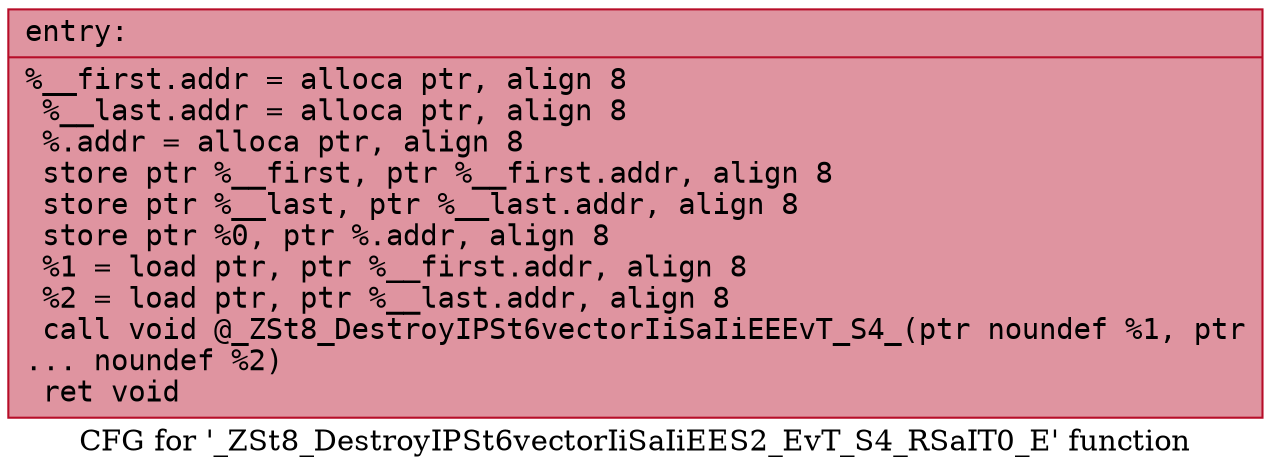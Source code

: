 digraph "CFG for '_ZSt8_DestroyIPSt6vectorIiSaIiEES2_EvT_S4_RSaIT0_E' function" {
	label="CFG for '_ZSt8_DestroyIPSt6vectorIiSaIiEES2_EvT_S4_RSaIT0_E' function";

	Node0x56307d6f7350 [shape=record,color="#b70d28ff", style=filled, fillcolor="#b70d2870" fontname="Courier",label="{entry:\l|  %__first.addr = alloca ptr, align 8\l  %__last.addr = alloca ptr, align 8\l  %.addr = alloca ptr, align 8\l  store ptr %__first, ptr %__first.addr, align 8\l  store ptr %__last, ptr %__last.addr, align 8\l  store ptr %0, ptr %.addr, align 8\l  %1 = load ptr, ptr %__first.addr, align 8\l  %2 = load ptr, ptr %__last.addr, align 8\l  call void @_ZSt8_DestroyIPSt6vectorIiSaIiEEEvT_S4_(ptr noundef %1, ptr\l... noundef %2)\l  ret void\l}"];
}
